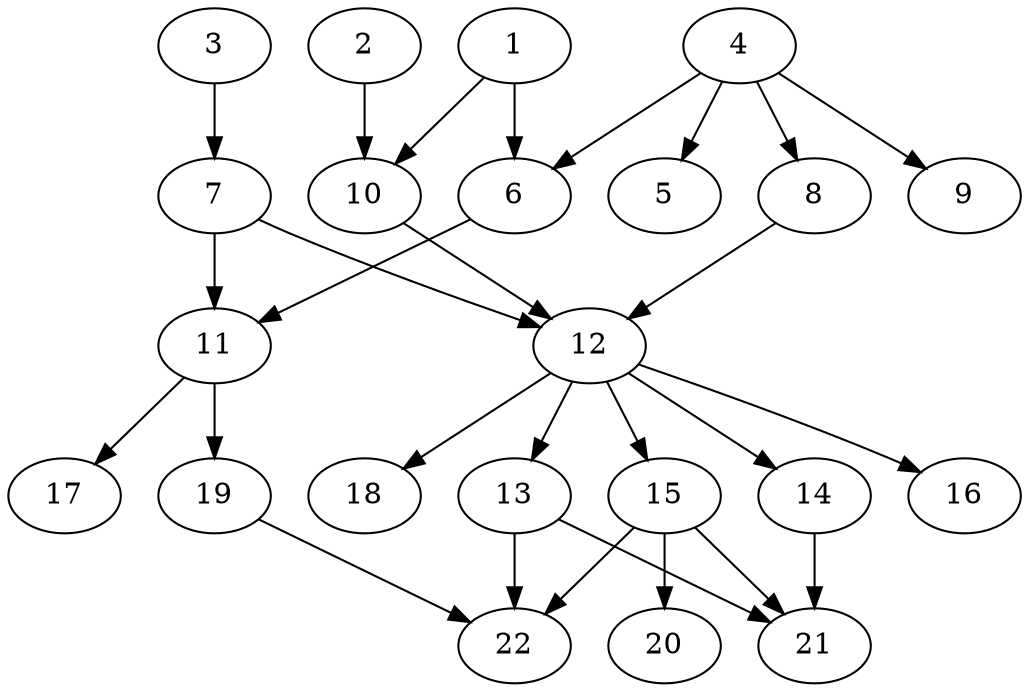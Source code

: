 // DAG (tier=2-normal, mode=data, n=22, ccr=0.415, fat=0.567, density=0.472, regular=0.519, jump=0.119, mindata=2097152, maxdata=16777216)
// DAG automatically generated by daggen at Sun Aug 24 16:33:34 2025
// /home/ermia/Project/Environments/daggen/bin/daggen --dot --ccr 0.415 --fat 0.567 --regular 0.519 --density 0.472 --jump 0.119 --mindata 2097152 --maxdata 16777216 -n 22 
digraph G {
  1 [size="44323577730007352", alpha="0.06", expect_size="22161788865003676"]
  1 -> 6 [size ="1047199672696832"]
  1 -> 10 [size ="1047199672696832"]
  2 [size="77077298857098870784", alpha="0.17", expect_size="38538649428549435392"]
  2 -> 10 [size ="144890855948288"]
  3 [size="7308893093082750", alpha="0.05", expect_size="3654446546541375"]
  3 -> 7 [size ="183730647859200"]
  4 [size="2493751349908562944", alpha="0.10", expect_size="1246875674954281472"]
  4 -> 5 [size ="1884921056460800"]
  4 -> 6 [size ="1884921056460800"]
  4 -> 8 [size ="1884921056460800"]
  4 -> 9 [size ="1884921056460800"]
  5 [size="1622824249481991553024", alpha="0.02", expect_size="811412124740995776512"]
  6 [size="4199089123861987328000", alpha="0.14", expect_size="2099544561930993664000"]
  6 -> 11 [size ="2082220487475200"]
  7 [size="4270526825182023680", alpha="0.13", expect_size="2135263412591011840"]
  7 -> 11 [size ="1971397538611200"]
  7 -> 12 [size ="1971397538611200"]
  8 [size="23184764820685252", alpha="0.07", expect_size="11592382410342626"]
  8 -> 12 [size ="1212997959680000"]
  9 [size="1827319618730479616", alpha="0.19", expect_size="913659809365239808"]
  10 [size="89456421344143584", alpha="0.06", expect_size="44728210672071792"]
  10 -> 12 [size ="97887136514048"]
  11 [size="2651211770653629743104", alpha="0.14", expect_size="1325605885326814871552"]
  11 -> 17 [size ="1532449834139648"]
  11 -> 19 [size ="1532449834139648"]
  12 [size="63837214409792136", alpha="0.08", expect_size="31918607204896068"]
  12 -> 13 [size ="1286298153254912"]
  12 -> 14 [size ="1286298153254912"]
  12 -> 15 [size ="1286298153254912"]
  12 -> 16 [size ="1286298153254912"]
  12 -> 18 [size ="1286298153254912"]
  13 [size="1451031641025307392", alpha="0.15", expect_size="725515820512653696"]
  13 -> 21 [size ="1518197194883072"]
  13 -> 22 [size ="1518197194883072"]
  14 [size="29392079281849764", alpha="0.08", expect_size="14696039640924882"]
  14 -> 21 [size ="644603757723648"]
  15 [size="350896701077956067328", alpha="0.01", expect_size="175448350538978033664"]
  15 -> 20 [size ="397993681354752"]
  15 -> 21 [size ="397993681354752"]
  15 -> 22 [size ="397993681354752"]
  16 [size="3345752097013769437184", alpha="0.14", expect_size="1672876048506884718592"]
  17 [size="1268016286932140032000", alpha="0.14", expect_size="634008143466070016000"]
  18 [size="371210797183346816", alpha="0.01", expect_size="185605398591673408"]
  19 [size="58694185866199320", alpha="0.11", expect_size="29347092933099660"]
  19 -> 22 [size ="1639942027476992"]
  20 [size="176992395631618162688", alpha="0.01", expect_size="88496197815809081344"]
  21 [size="68616449051913617408", alpha="0.12", expect_size="34308224525956808704"]
  22 [size="1765702639408398", alpha="0.08", expect_size="882851319704199"]
}
